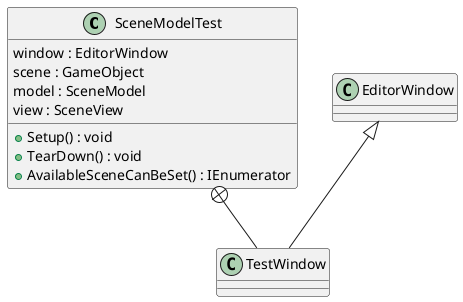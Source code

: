@startuml
class SceneModelTest {
    window : EditorWindow
    scene : GameObject
    model : SceneModel
    view : SceneView
    + Setup() : void
    + TearDown() : void
    + AvailableSceneCanBeSet() : IEnumerator
}
class TestWindow {
}
SceneModelTest +-- TestWindow
EditorWindow <|-- TestWindow
@enduml
